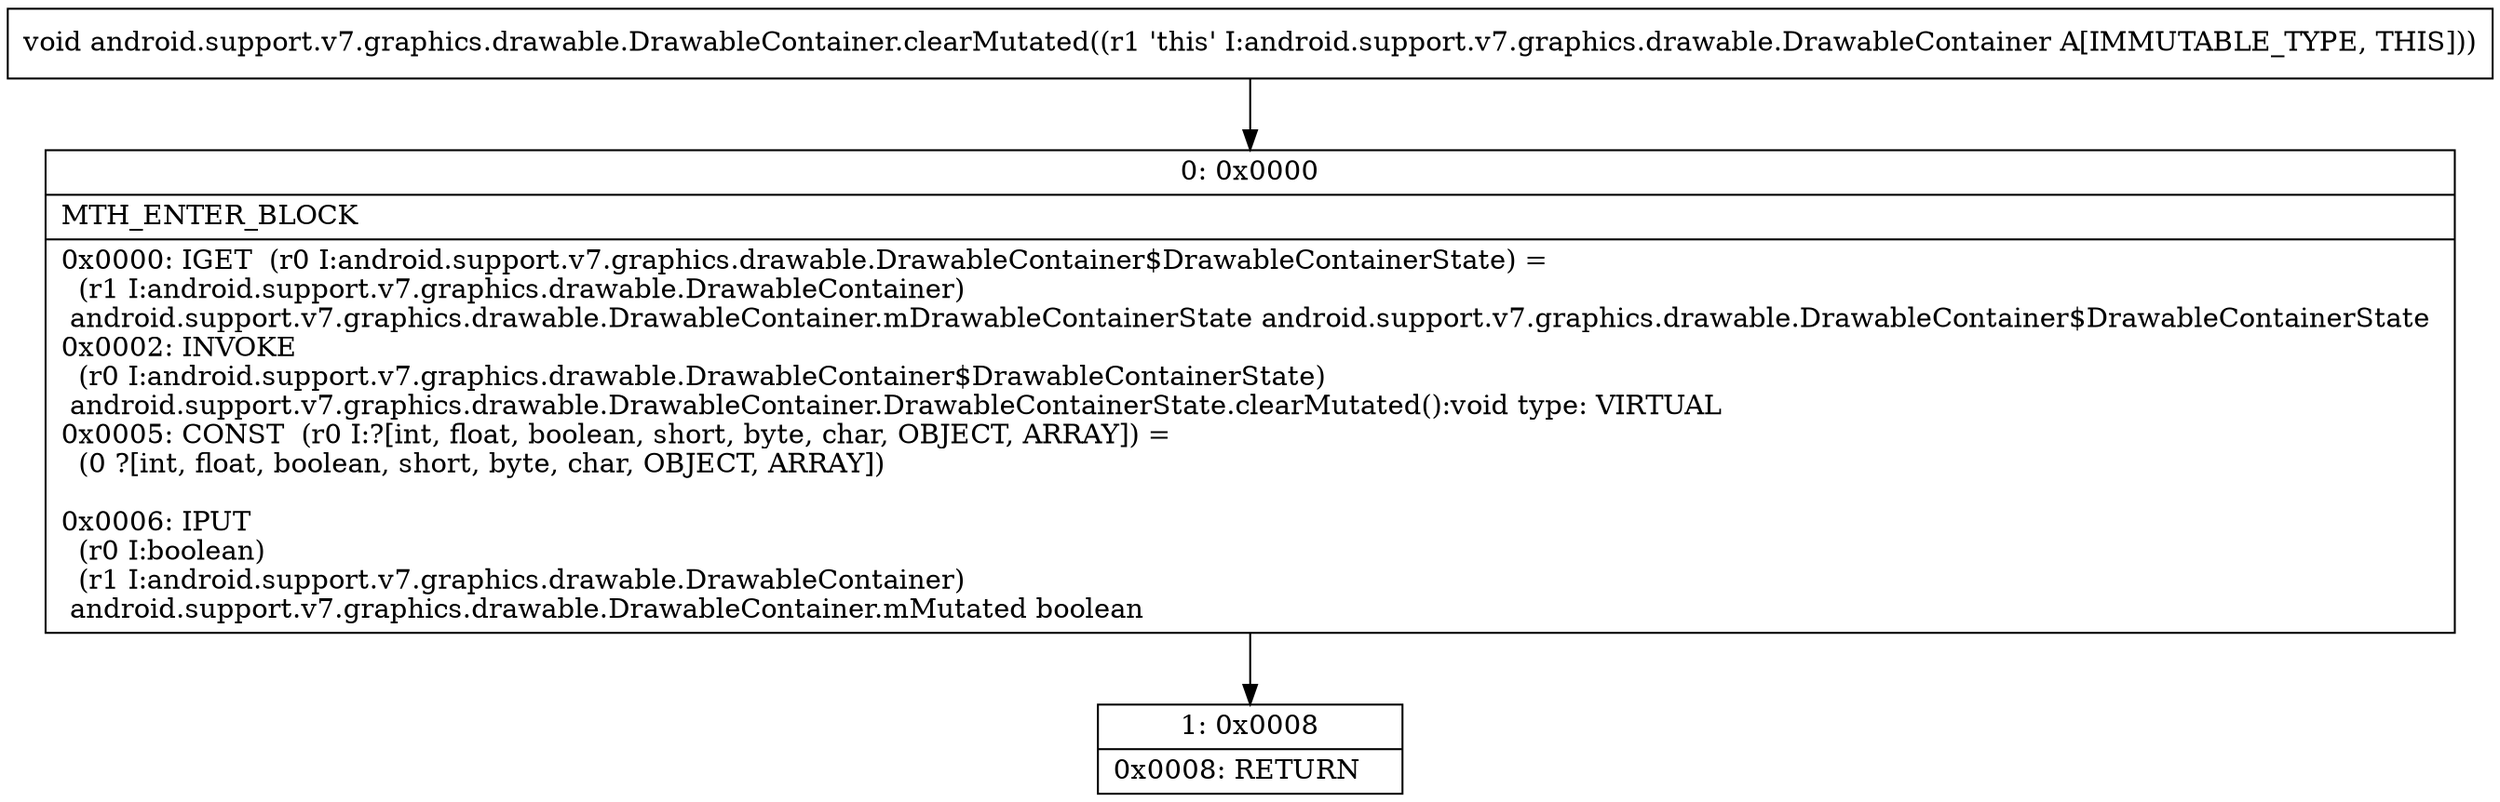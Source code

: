 digraph "CFG forandroid.support.v7.graphics.drawable.DrawableContainer.clearMutated()V" {
Node_0 [shape=record,label="{0\:\ 0x0000|MTH_ENTER_BLOCK\l|0x0000: IGET  (r0 I:android.support.v7.graphics.drawable.DrawableContainer$DrawableContainerState) = \l  (r1 I:android.support.v7.graphics.drawable.DrawableContainer)\l android.support.v7.graphics.drawable.DrawableContainer.mDrawableContainerState android.support.v7.graphics.drawable.DrawableContainer$DrawableContainerState \l0x0002: INVOKE  \l  (r0 I:android.support.v7.graphics.drawable.DrawableContainer$DrawableContainerState)\l android.support.v7.graphics.drawable.DrawableContainer.DrawableContainerState.clearMutated():void type: VIRTUAL \l0x0005: CONST  (r0 I:?[int, float, boolean, short, byte, char, OBJECT, ARRAY]) = \l  (0 ?[int, float, boolean, short, byte, char, OBJECT, ARRAY])\l \l0x0006: IPUT  \l  (r0 I:boolean)\l  (r1 I:android.support.v7.graphics.drawable.DrawableContainer)\l android.support.v7.graphics.drawable.DrawableContainer.mMutated boolean \l}"];
Node_1 [shape=record,label="{1\:\ 0x0008|0x0008: RETURN   \l}"];
MethodNode[shape=record,label="{void android.support.v7.graphics.drawable.DrawableContainer.clearMutated((r1 'this' I:android.support.v7.graphics.drawable.DrawableContainer A[IMMUTABLE_TYPE, THIS])) }"];
MethodNode -> Node_0;
Node_0 -> Node_1;
}

